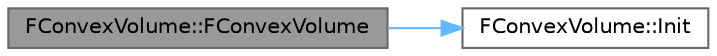 digraph "FConvexVolume::FConvexVolume"
{
 // INTERACTIVE_SVG=YES
 // LATEX_PDF_SIZE
  bgcolor="transparent";
  edge [fontname=Helvetica,fontsize=10,labelfontname=Helvetica,labelfontsize=10];
  node [fontname=Helvetica,fontsize=10,shape=box,height=0.2,width=0.4];
  rankdir="LR";
  Node1 [id="Node000001",label="FConvexVolume::FConvexVolume",height=0.2,width=0.4,color="gray40", fillcolor="grey60", style="filled", fontcolor="black",tooltip="Builds the set of planes used to clip against."];
  Node1 -> Node2 [id="edge1_Node000001_Node000002",color="steelblue1",style="solid",tooltip=" "];
  Node2 [id="Node000002",label="FConvexVolume::Init",height=0.2,width=0.4,color="grey40", fillcolor="white", style="filled",URL="$d3/d5e/structFConvexVolume.html#a7a188bb23e368f176f49823dad2eb924",tooltip="Builds the permuted planes for SSE/Altivec fast clipping."];
}
